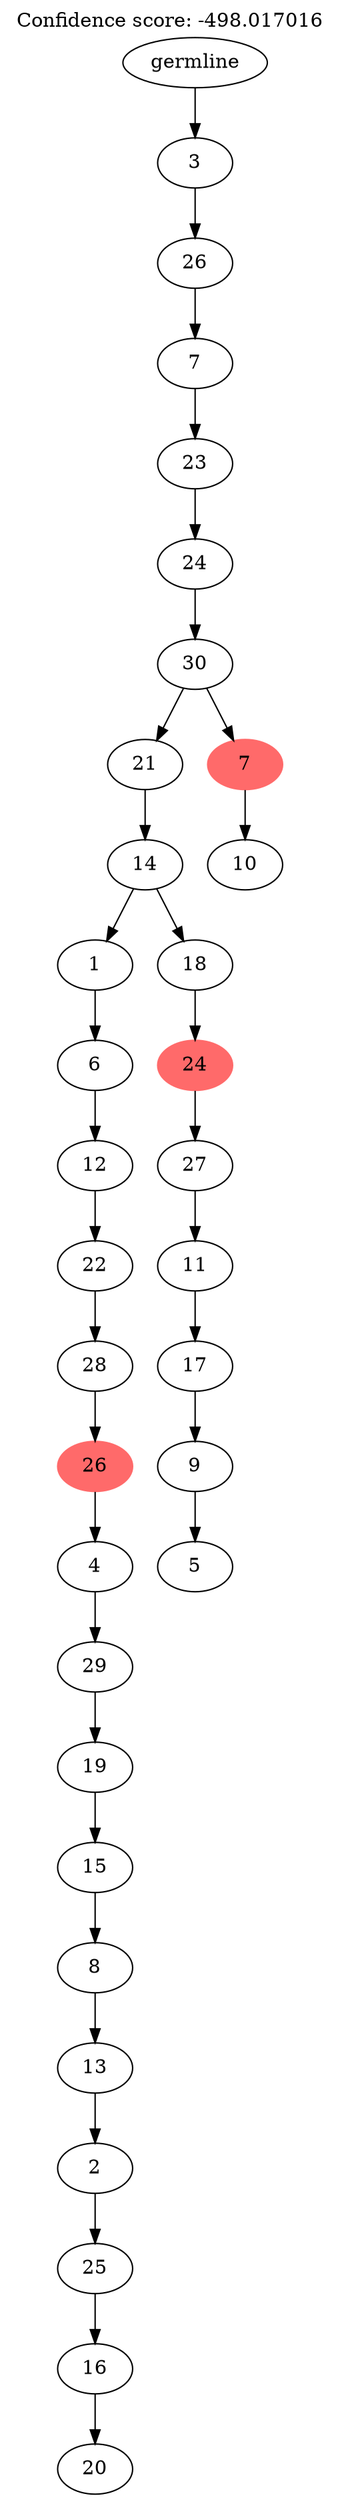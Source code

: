 digraph g {
	"32" -> "33";
	"33" [label="20"];
	"31" -> "32";
	"32" [label="16"];
	"30" -> "31";
	"31" [label="25"];
	"29" -> "30";
	"30" [label="2"];
	"28" -> "29";
	"29" [label="13"];
	"27" -> "28";
	"28" [label="8"];
	"26" -> "27";
	"27" [label="15"];
	"25" -> "26";
	"26" [label="19"];
	"24" -> "25";
	"25" [label="29"];
	"23" -> "24";
	"24" [label="4"];
	"22" -> "23";
	"23" [color=indianred1, style=filled, label="26"];
	"21" -> "22";
	"22" [label="28"];
	"20" -> "21";
	"21" [label="22"];
	"19" -> "20";
	"20" [label="12"];
	"18" -> "19";
	"19" [label="6"];
	"16" -> "17";
	"17" [label="5"];
	"15" -> "16";
	"16" [label="9"];
	"14" -> "15";
	"15" [label="17"];
	"13" -> "14";
	"14" [label="11"];
	"12" -> "13";
	"13" [label="27"];
	"11" -> "12";
	"12" [color=indianred1, style=filled, label="24"];
	"10" -> "11";
	"11" [label="18"];
	"10" -> "18";
	"18" [label="1"];
	"9" -> "10";
	"10" [label="14"];
	"7" -> "8";
	"8" [label="10"];
	"6" -> "7";
	"7" [color=indianred1, style=filled, label="7"];
	"6" -> "9";
	"9" [label="21"];
	"5" -> "6";
	"6" [label="30"];
	"4" -> "5";
	"5" [label="24"];
	"3" -> "4";
	"4" [label="23"];
	"2" -> "3";
	"3" [label="7"];
	"1" -> "2";
	"2" [label="26"];
	"0" -> "1";
	"1" [label="3"];
	"0" [label="germline"];
	labelloc="t";
	label="Confidence score: -498.017016";
}
